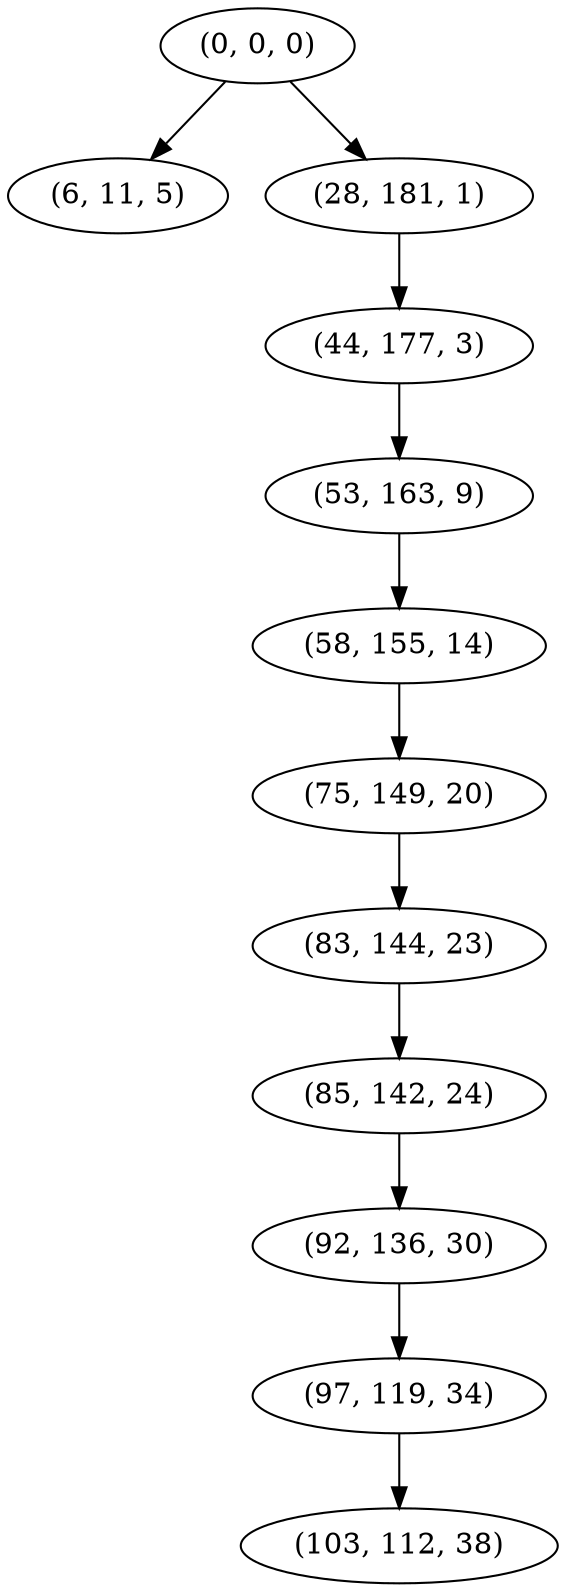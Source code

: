 digraph tree {
    "(0, 0, 0)";
    "(6, 11, 5)";
    "(28, 181, 1)";
    "(44, 177, 3)";
    "(53, 163, 9)";
    "(58, 155, 14)";
    "(75, 149, 20)";
    "(83, 144, 23)";
    "(85, 142, 24)";
    "(92, 136, 30)";
    "(97, 119, 34)";
    "(103, 112, 38)";
    "(0, 0, 0)" -> "(6, 11, 5)";
    "(0, 0, 0)" -> "(28, 181, 1)";
    "(28, 181, 1)" -> "(44, 177, 3)";
    "(44, 177, 3)" -> "(53, 163, 9)";
    "(53, 163, 9)" -> "(58, 155, 14)";
    "(58, 155, 14)" -> "(75, 149, 20)";
    "(75, 149, 20)" -> "(83, 144, 23)";
    "(83, 144, 23)" -> "(85, 142, 24)";
    "(85, 142, 24)" -> "(92, 136, 30)";
    "(92, 136, 30)" -> "(97, 119, 34)";
    "(97, 119, 34)" -> "(103, 112, 38)";
}
